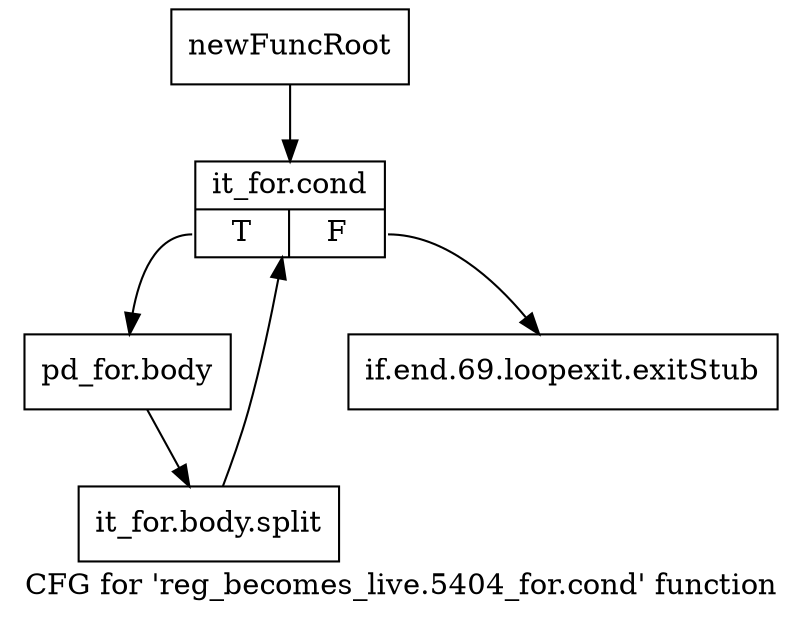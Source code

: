 digraph "CFG for 'reg_becomes_live.5404_for.cond' function" {
	label="CFG for 'reg_becomes_live.5404_for.cond' function";

	Node0xb3f66f0 [shape=record,label="{newFuncRoot}"];
	Node0xb3f66f0 -> Node0xb3f6790;
	Node0xb3f6740 [shape=record,label="{if.end.69.loopexit.exitStub}"];
	Node0xb3f6790 [shape=record,label="{it_for.cond|{<s0>T|<s1>F}}"];
	Node0xb3f6790:s0 -> Node0xb3f67e0;
	Node0xb3f6790:s1 -> Node0xb3f6740;
	Node0xb3f67e0 [shape=record,label="{pd_for.body}"];
	Node0xb3f67e0 -> Node0xf74eae0;
	Node0xf74eae0 [shape=record,label="{it_for.body.split}"];
	Node0xf74eae0 -> Node0xb3f6790;
}
